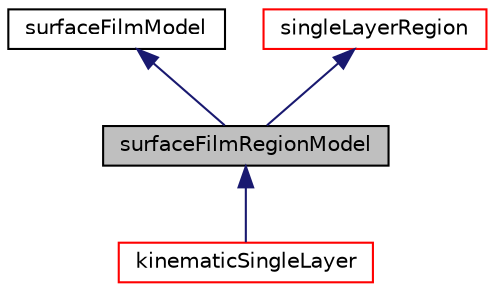 digraph "surfaceFilmRegionModel"
{
  bgcolor="transparent";
  edge [fontname="Helvetica",fontsize="10",labelfontname="Helvetica",labelfontsize="10"];
  node [fontname="Helvetica",fontsize="10",shape=record];
  Node1 [label="surfaceFilmRegionModel",height=0.2,width=0.4,color="black", fillcolor="grey75", style="filled" fontcolor="black"];
  Node2 -> Node1 [dir="back",color="midnightblue",fontsize="10",style="solid",fontname="Helvetica"];
  Node2 [label="surfaceFilmModel",height=0.2,width=0.4,color="black",URL="$classFoam_1_1regionModels_1_1surfaceFilmModel.html",tooltip="Base class for surface film models. "];
  Node3 -> Node1 [dir="back",color="midnightblue",fontsize="10",style="solid",fontname="Helvetica"];
  Node3 [label="singleLayerRegion",height=0.2,width=0.4,color="red",URL="$classFoam_1_1regionModels_1_1singleLayerRegion.html",tooltip="Base class for single layer region models. "];
  Node1 -> Node4 [dir="back",color="midnightblue",fontsize="10",style="solid",fontname="Helvetica"];
  Node4 [label="kinematicSingleLayer",height=0.2,width=0.4,color="red",URL="$classFoam_1_1regionModels_1_1surfaceFilmModels_1_1kinematicSingleLayer.html",tooltip="Kinematic form of single-cell layer surface film model. "];
}
